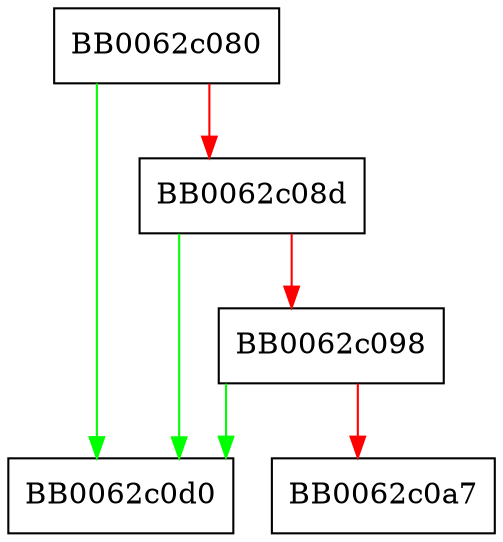 digraph ossl_property_find_property {
  node [shape="box"];
  graph [splines=ortho];
  BB0062c080 -> BB0062c0d0 [color="green"];
  BB0062c080 -> BB0062c08d [color="red"];
  BB0062c08d -> BB0062c0d0 [color="green"];
  BB0062c08d -> BB0062c098 [color="red"];
  BB0062c098 -> BB0062c0d0 [color="green"];
  BB0062c098 -> BB0062c0a7 [color="red"];
}
